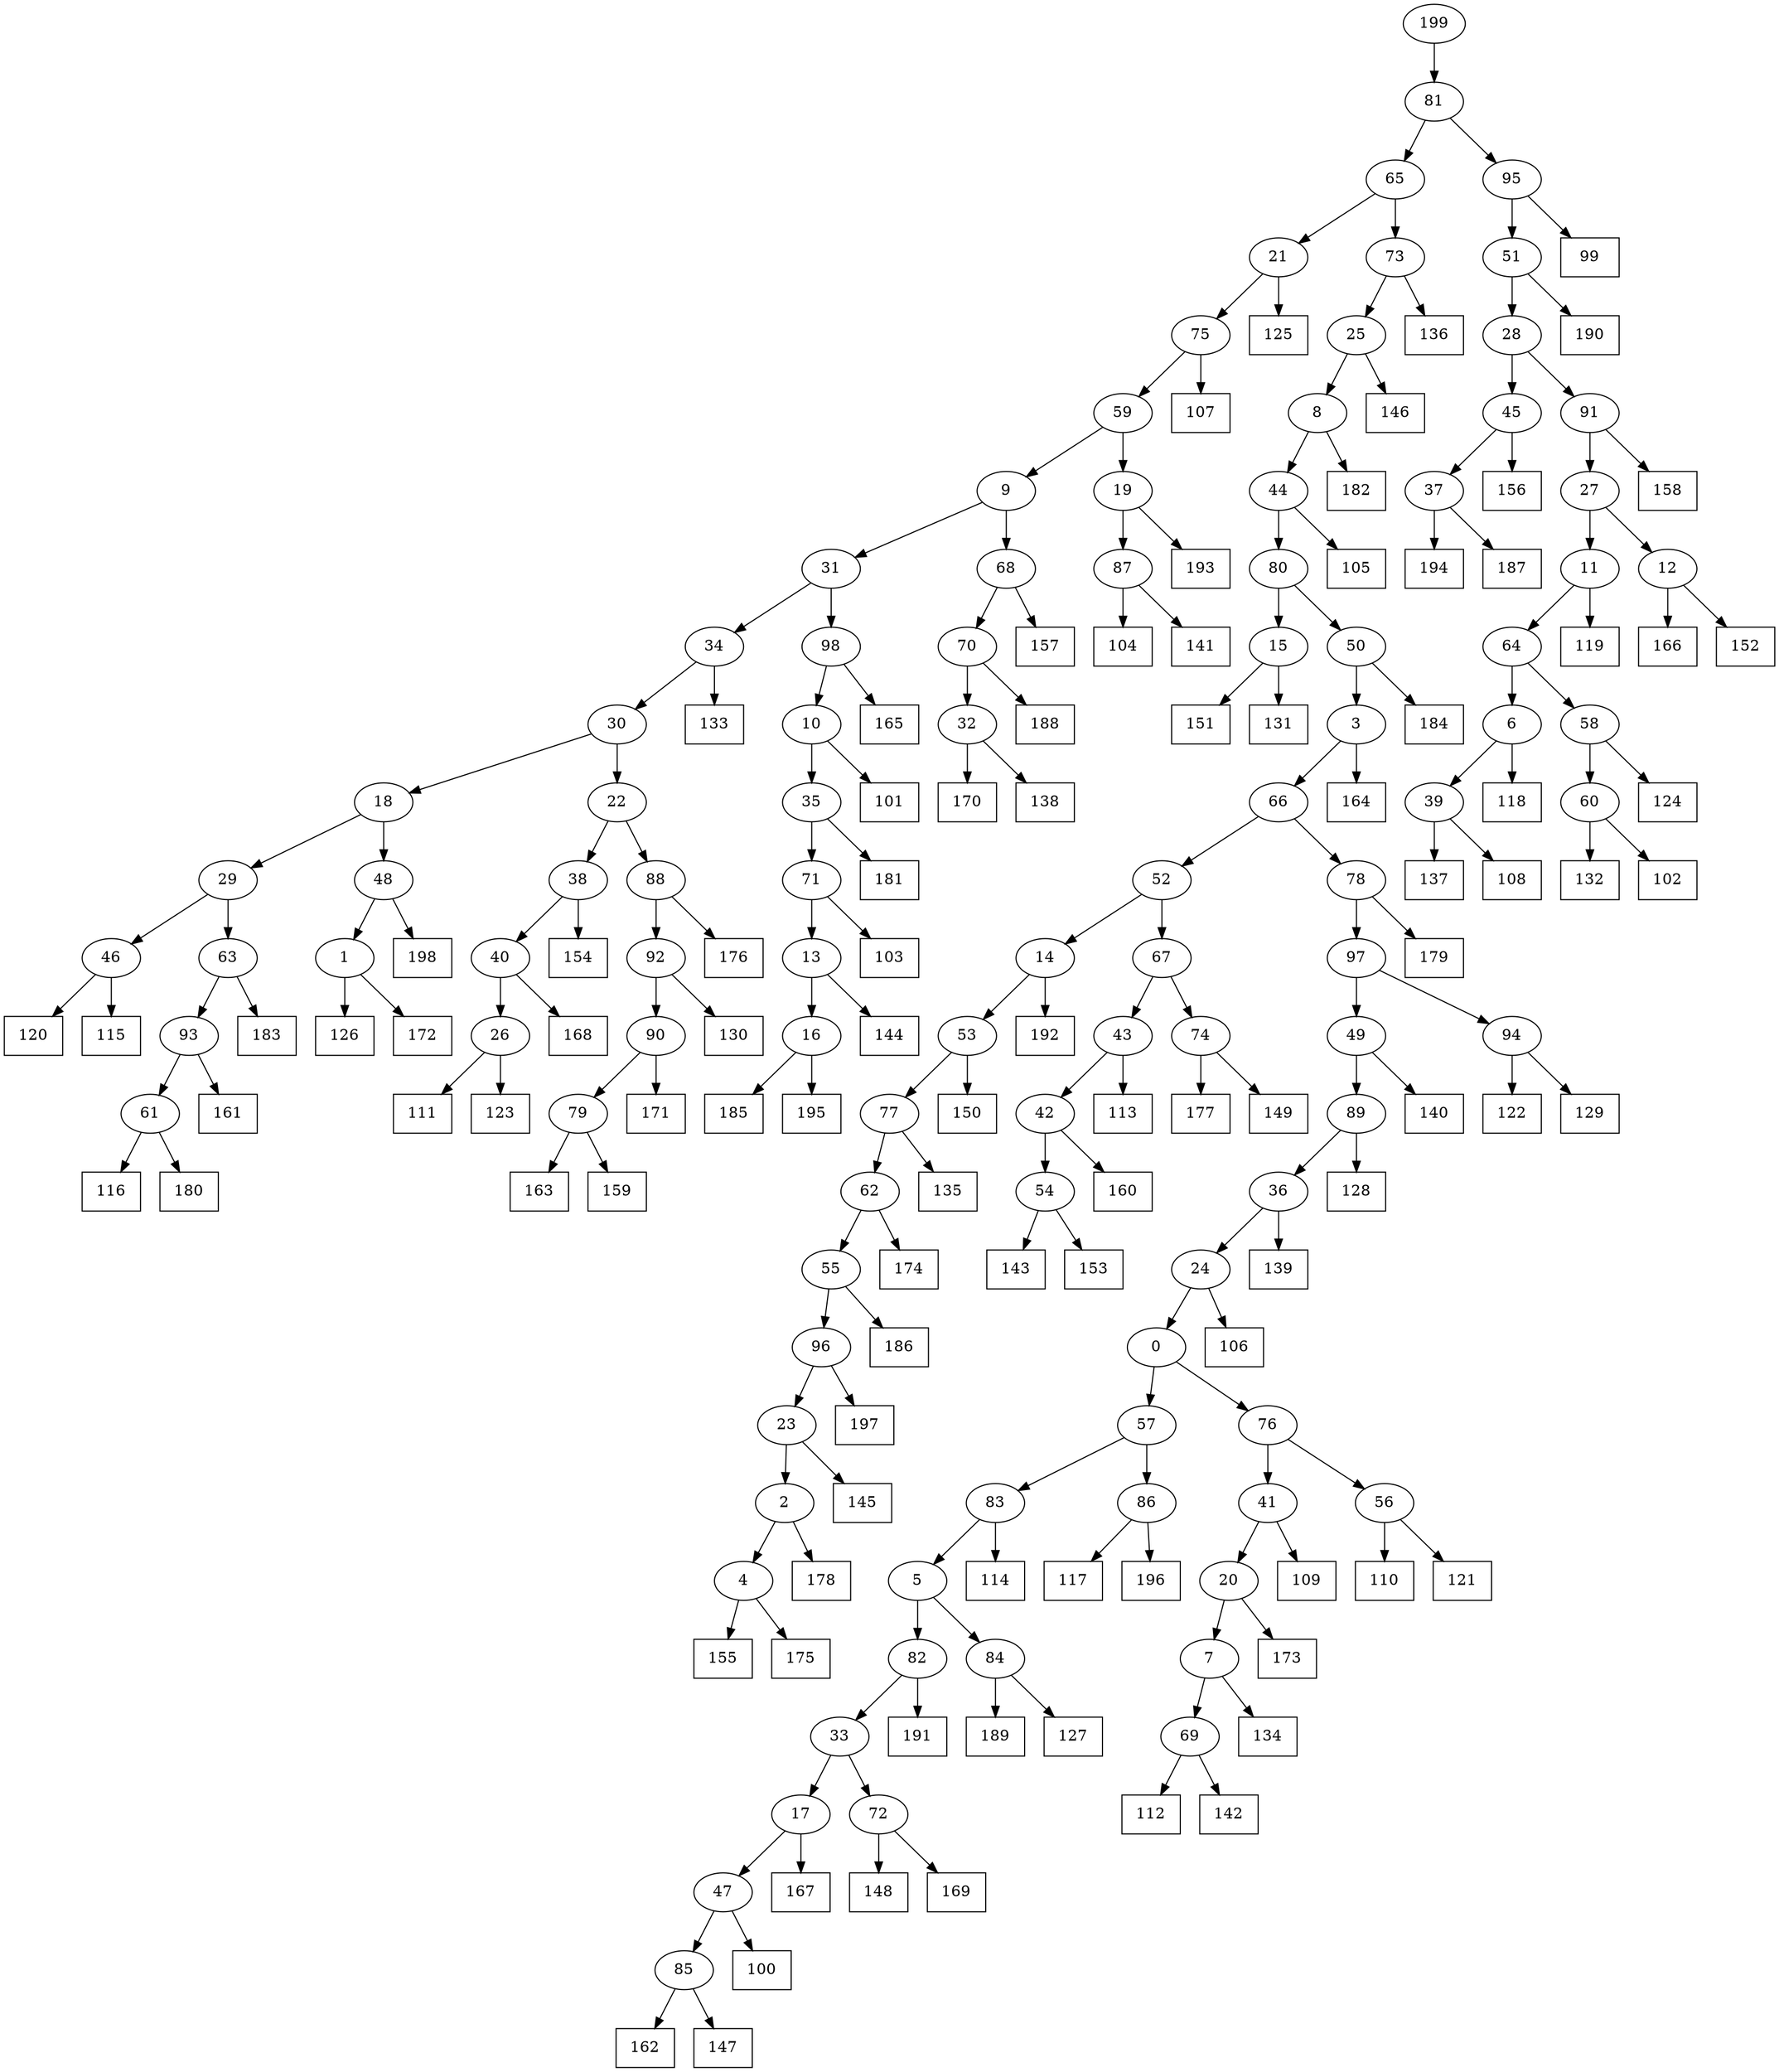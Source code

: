 digraph G {
0[label="0"];
1[label="1"];
2[label="2"];
3[label="3"];
4[label="4"];
5[label="5"];
6[label="6"];
7[label="7"];
8[label="8"];
9[label="9"];
10[label="10"];
11[label="11"];
12[label="12"];
13[label="13"];
14[label="14"];
15[label="15"];
16[label="16"];
17[label="17"];
18[label="18"];
19[label="19"];
20[label="20"];
21[label="21"];
22[label="22"];
23[label="23"];
24[label="24"];
25[label="25"];
26[label="26"];
27[label="27"];
28[label="28"];
29[label="29"];
30[label="30"];
31[label="31"];
32[label="32"];
33[label="33"];
34[label="34"];
35[label="35"];
36[label="36"];
37[label="37"];
38[label="38"];
39[label="39"];
40[label="40"];
41[label="41"];
42[label="42"];
43[label="43"];
44[label="44"];
45[label="45"];
46[label="46"];
47[label="47"];
48[label="48"];
49[label="49"];
50[label="50"];
51[label="51"];
52[label="52"];
53[label="53"];
54[label="54"];
55[label="55"];
56[label="56"];
57[label="57"];
58[label="58"];
59[label="59"];
60[label="60"];
61[label="61"];
62[label="62"];
63[label="63"];
64[label="64"];
65[label="65"];
66[label="66"];
67[label="67"];
68[label="68"];
69[label="69"];
70[label="70"];
71[label="71"];
72[label="72"];
73[label="73"];
74[label="74"];
75[label="75"];
76[label="76"];
77[label="77"];
78[label="78"];
79[label="79"];
80[label="80"];
81[label="81"];
82[label="82"];
83[label="83"];
84[label="84"];
85[label="85"];
86[label="86"];
87[label="87"];
88[label="88"];
89[label="89"];
90[label="90"];
91[label="91"];
92[label="92"];
93[label="93"];
94[label="94"];
95[label="95"];
96[label="96"];
97[label="97"];
98[label="98"];
99[shape=box,label="184"];
100[shape=box,label="109"];
101[shape=box,label="107"];
102[shape=box,label="164"];
103[shape=box,label="181"];
104[shape=box,label="198"];
105[shape=box,label="137"];
106[shape=box,label="170"];
107[shape=box,label="150"];
108[shape=box,label="118"];
109[shape=box,label="101"];
110[shape=box,label="135"];
111[shape=box,label="177"];
112[shape=box,label="189"];
113[shape=box,label="130"];
114[shape=box,label="165"];
115[shape=box,label="183"];
116[shape=box,label="112"];
117[shape=box,label="143"];
118[shape=box,label="178"];
119[shape=box,label="171"];
120[shape=box,label="162"];
121[shape=box,label="108"];
122[shape=box,label="151"];
123[shape=box,label="120"];
124[shape=box,label="114"];
125[shape=box,label="140"];
126[shape=box,label="146"];
127[shape=box,label="117"];
128[shape=box,label="104"];
129[shape=box,label="128"];
130[shape=box,label="192"];
131[shape=box,label="163"];
132[shape=box,label="166"];
133[shape=box,label="131"];
134[shape=box,label="173"];
135[shape=box,label="179"];
136[shape=box,label="132"];
137[shape=box,label="102"];
138[shape=box,label="126"];
139[shape=box,label="154"];
140[shape=box,label="105"];
141[shape=box,label="125"];
142[shape=box,label="100"];
143[shape=box,label="139"];
144[shape=box,label="159"];
145[shape=box,label="116"];
146[shape=box,label="99"];
147[shape=box,label="160"];
148[shape=box,label="185"];
149[shape=box,label="136"];
150[shape=box,label="152"];
151[shape=box,label="167"];
152[shape=box,label="180"];
153[shape=box,label="134"];
154[shape=box,label="124"];
155[shape=box,label="190"];
156[shape=box,label="182"];
157[shape=box,label="138"];
158[shape=box,label="155"];
159[shape=box,label="110"];
160[shape=box,label="175"];
161[shape=box,label="156"];
162[shape=box,label="197"];
163[shape=box,label="148"];
164[shape=box,label="157"];
165[shape=box,label="149"];
166[shape=box,label="168"];
167[shape=box,label="144"];
168[shape=box,label="103"];
169[shape=box,label="174"];
170[shape=box,label="194"];
171[shape=box,label="122"];
172[shape=box,label="133"];
173[shape=box,label="115"];
174[shape=box,label="106"];
175[shape=box,label="187"];
176[shape=box,label="172"];
177[shape=box,label="186"];
178[shape=box,label="158"];
179[shape=box,label="147"];
180[shape=box,label="145"];
181[shape=box,label="129"];
182[shape=box,label="119"];
183[shape=box,label="188"];
184[shape=box,label="142"];
185[shape=box,label="176"];
186[shape=box,label="161"];
187[shape=box,label="169"];
188[shape=box,label="153"];
189[shape=box,label="121"];
190[shape=box,label="191"];
191[shape=box,label="196"];
192[shape=box,label="111"];
193[shape=box,label="195"];
194[shape=box,label="193"];
195[shape=box,label="127"];
196[shape=box,label="113"];
197[shape=box,label="123"];
198[shape=box,label="141"];
199[label="199"];
72->187 ;
15->122 ;
72->163 ;
79->144 ;
94->171 ;
8->156 ;
46->123 ;
16->148 ;
56->189 ;
73->149 ;
56->159 ;
93->61 ;
61->145 ;
77->110 ;
85->179 ;
69->116 ;
23->180 ;
49->125 ;
19->194 ;
58->154 ;
17->151 ;
7->153 ;
87->198 ;
51->28 ;
78->135 ;
63->115 ;
19->87 ;
87->128 ;
70->32 ;
53->77 ;
75->59 ;
74->111 ;
50->99 ;
20->134 ;
75->101 ;
42->147 ;
4->158 ;
97->94 ;
71->168 ;
61->152 ;
92->113 ;
40->166 ;
27->12 ;
12->132 ;
32->106 ;
38->139 ;
10->35 ;
6->108 ;
62->169 ;
82->190 ;
29->46 ;
44->140 ;
34->30 ;
77->62 ;
55->177 ;
95->51 ;
96->23 ;
16->193 ;
91->27 ;
28->91 ;
55->96 ;
96->162 ;
83->124 ;
5->82 ;
85->120 ;
33->17 ;
12->150 ;
47->85 ;
64->6 ;
86->191 ;
66->52 ;
14->130 ;
37->175 ;
14->53 ;
53->107 ;
76->56 ;
6->39 ;
39->121 ;
25->8 ;
79->131 ;
48->1 ;
41->100 ;
82->33 ;
33->72 ;
32->157 ;
18->48 ;
48->104 ;
62->55 ;
11->182 ;
94->181 ;
21->75 ;
84->112 ;
47->142 ;
43->196 ;
2->4 ;
52->14 ;
88->92 ;
31->34 ;
86->127 ;
35->103 ;
89->129 ;
74->165 ;
92->90 ;
57->83 ;
15->133 ;
68->70 ;
70->183 ;
36->143 ;
35->71 ;
13->16 ;
90->79 ;
69->184 ;
25->126 ;
68->164 ;
41->20 ;
3->66 ;
66->78 ;
39->105 ;
13->167 ;
76->41 ;
18->29 ;
30->22 ;
31->98 ;
98->114 ;
3->102 ;
98->10 ;
10->109 ;
78->97 ;
54->188 ;
84->195 ;
50->3 ;
71->13 ;
20->7 ;
7->69 ;
1->138 ;
27->11 ;
58->60 ;
60->136 ;
17->47 ;
21->141 ;
83->5 ;
5->84 ;
26->192 ;
22->88 ;
88->185 ;
45->37 ;
9->68 ;
90->119 ;
67->43 ;
36->24 ;
24->174 ;
30->18 ;
11->64 ;
64->58 ;
59->19 ;
57->86 ;
0->57 ;
97->49 ;
49->89 ;
34->172 ;
80->50 ;
8->44 ;
93->186 ;
95->146 ;
29->63 ;
63->93 ;
81->95 ;
43->42 ;
60->137 ;
23->2 ;
2->118 ;
38->40 ;
40->26 ;
37->170 ;
199->81 ;
4->160 ;
81->65 ;
65->21 ;
89->36 ;
24->0 ;
0->76 ;
46->173 ;
44->80 ;
80->15 ;
22->38 ;
42->54 ;
54->117 ;
26->197 ;
28->45 ;
45->161 ;
1->176 ;
65->73 ;
73->25 ;
91->178 ;
52->67 ;
67->74 ;
51->155 ;
59->9 ;
9->31 ;
}
